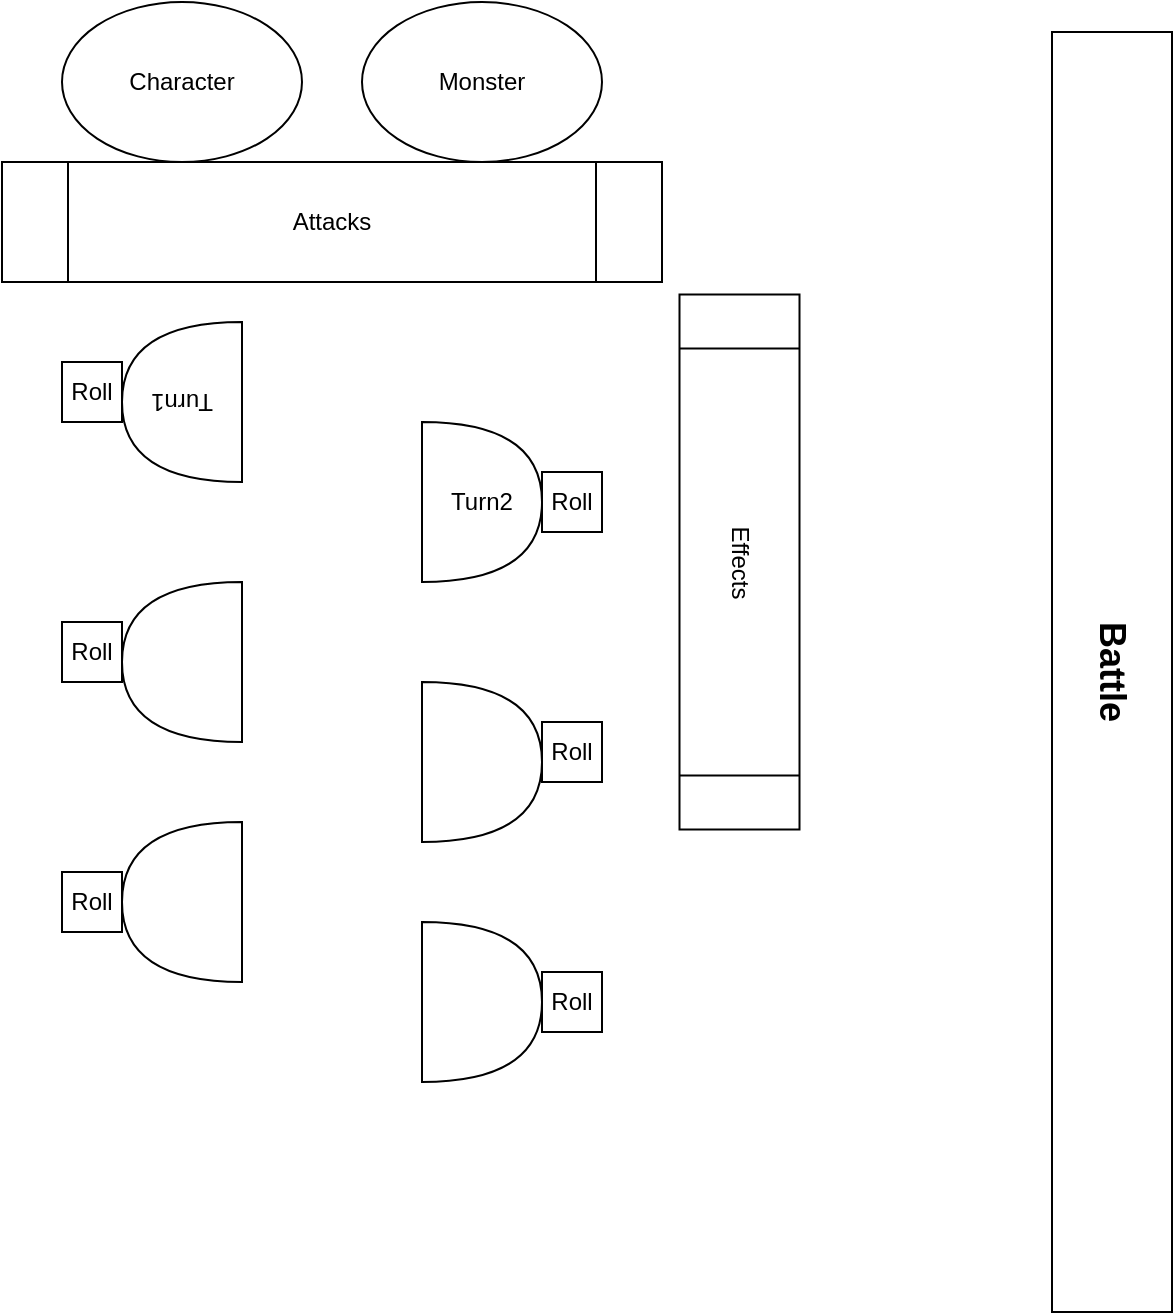 <mxfile version="12.9.14" type="device"><diagram id="a3TeZ2j5odDONhTKWywm" name="Page-1"><mxGraphModel dx="1422" dy="772" grid="1" gridSize="10" guides="1" tooltips="1" connect="1" arrows="1" fold="1" page="1" pageScale="1" pageWidth="850" pageHeight="1100" math="0" shadow="0"><root><mxCell id="0"/><mxCell id="1" parent="0"/><mxCell id="gUUtI8v3YsBpiEcRiq2Y-1" value="Character" style="ellipse;whiteSpace=wrap;html=1;" vertex="1" parent="1"><mxGeometry x="200" y="110" width="120" height="80" as="geometry"/></mxCell><mxCell id="gUUtI8v3YsBpiEcRiq2Y-2" value="Monster" style="ellipse;whiteSpace=wrap;html=1;" vertex="1" parent="1"><mxGeometry x="350" y="110" width="120" height="80" as="geometry"/></mxCell><mxCell id="gUUtI8v3YsBpiEcRiq2Y-4" value="Attacks" style="shape=process;whiteSpace=wrap;html=1;backgroundOutline=1;" vertex="1" parent="1"><mxGeometry x="170" y="190" width="330" height="60" as="geometry"/></mxCell><mxCell id="gUUtI8v3YsBpiEcRiq2Y-6" value="Effects" style="shape=process;whiteSpace=wrap;html=1;backgroundOutline=1;rotation=90;" vertex="1" parent="1"><mxGeometry x="405" y="360" width="267.5" height="60" as="geometry"/></mxCell><mxCell id="gUUtI8v3YsBpiEcRiq2Y-8" value="&lt;b&gt;&lt;font style=&quot;font-size: 18px&quot;&gt;Battle&lt;/font&gt;&lt;/b&gt;" style="rounded=0;whiteSpace=wrap;html=1;rotation=90;" vertex="1" parent="1"><mxGeometry x="405" y="415" width="640" height="60" as="geometry"/></mxCell><mxCell id="gUUtI8v3YsBpiEcRiq2Y-9" value="Turn1" style="shape=or;whiteSpace=wrap;html=1;rotation=-180;" vertex="1" parent="1"><mxGeometry x="230" y="270" width="60" height="80" as="geometry"/></mxCell><mxCell id="gUUtI8v3YsBpiEcRiq2Y-10" value="Turn2" style="shape=or;whiteSpace=wrap;html=1;" vertex="1" parent="1"><mxGeometry x="380" y="320" width="60" height="80" as="geometry"/></mxCell><mxCell id="gUUtI8v3YsBpiEcRiq2Y-11" value="" style="shape=or;whiteSpace=wrap;html=1;rotation=-180;" vertex="1" parent="1"><mxGeometry x="230" y="400" width="60" height="80" as="geometry"/></mxCell><mxCell id="gUUtI8v3YsBpiEcRiq2Y-12" value="" style="shape=or;whiteSpace=wrap;html=1;" vertex="1" parent="1"><mxGeometry x="380" y="450" width="60" height="80" as="geometry"/></mxCell><mxCell id="gUUtI8v3YsBpiEcRiq2Y-13" value="" style="shape=or;whiteSpace=wrap;html=1;rotation=-180;" vertex="1" parent="1"><mxGeometry x="230" y="520" width="60" height="80" as="geometry"/></mxCell><mxCell id="gUUtI8v3YsBpiEcRiq2Y-14" value="" style="shape=or;whiteSpace=wrap;html=1;" vertex="1" parent="1"><mxGeometry x="380" y="570" width="60" height="80" as="geometry"/></mxCell><mxCell id="gUUtI8v3YsBpiEcRiq2Y-15" value="Roll" style="whiteSpace=wrap;html=1;aspect=fixed;" vertex="1" parent="1"><mxGeometry x="200" y="290" width="30" height="30" as="geometry"/></mxCell><mxCell id="gUUtI8v3YsBpiEcRiq2Y-16" value="Roll" style="whiteSpace=wrap;html=1;aspect=fixed;" vertex="1" parent="1"><mxGeometry x="440" y="345" width="30" height="30" as="geometry"/></mxCell><mxCell id="gUUtI8v3YsBpiEcRiq2Y-17" value="Roll" style="whiteSpace=wrap;html=1;aspect=fixed;" vertex="1" parent="1"><mxGeometry x="200" y="420" width="30" height="30" as="geometry"/></mxCell><mxCell id="gUUtI8v3YsBpiEcRiq2Y-18" value="Roll" style="whiteSpace=wrap;html=1;aspect=fixed;" vertex="1" parent="1"><mxGeometry x="440" y="470" width="30" height="30" as="geometry"/></mxCell><mxCell id="gUUtI8v3YsBpiEcRiq2Y-19" value="Roll" style="whiteSpace=wrap;html=1;aspect=fixed;" vertex="1" parent="1"><mxGeometry x="200" y="545" width="30" height="30" as="geometry"/></mxCell><mxCell id="gUUtI8v3YsBpiEcRiq2Y-20" value="Roll" style="whiteSpace=wrap;html=1;aspect=fixed;" vertex="1" parent="1"><mxGeometry x="440" y="595" width="30" height="30" as="geometry"/></mxCell></root></mxGraphModel></diagram></mxfile>